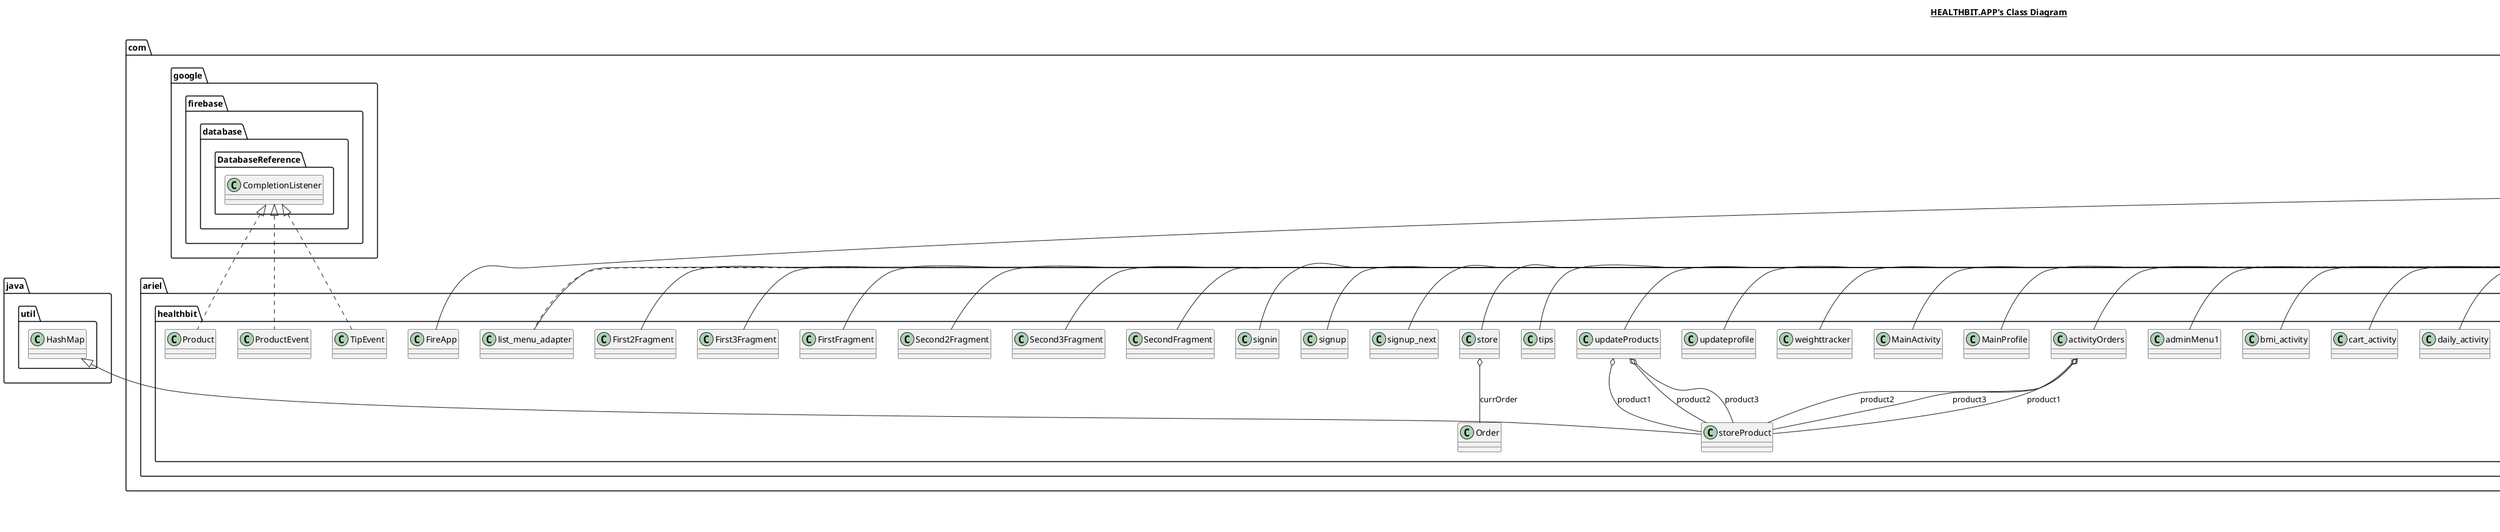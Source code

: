 @startuml

title __HEALTHBIT.APP's Class Diagram__\n

  namespace com.ariel.healthbit {
    class com.ariel.healthbit.BuildConfig {
    }
  }
  

  namespace com.ariel.healthbit {
    class com.ariel.healthbit.Details {
    }
  }
  

  namespace com.ariel.healthbit {
    class com.ariel.healthbit.FireApp {
    }
  }
  

  namespace com.ariel.healthbit {
    class com.ariel.healthbit.First2Fragment {
    }
  }
  

  namespace com.ariel.healthbit {
    class com.ariel.healthbit.First3Fragment {
    }
  }
  

  namespace com.ariel.healthbit {
    class com.ariel.healthbit.FirstFragment {
    }
  }
  

  namespace com.ariel.healthbit {
    class com.ariel.healthbit.MainActivity {
    }
  }
  

  namespace com.ariel.healthbit {
    class com.ariel.healthbit.MainProfile {
    }
  }
  

  namespace com.ariel.healthbit {
    class com.ariel.healthbit.Order {
    }
  }
  

  namespace com.ariel.healthbit {
    class com.ariel.healthbit.Product {
    }
  }
  

  namespace com.ariel.healthbit {
    class com.ariel.healthbit.ProductEvent {
    }
  }
  

  namespace com.ariel.healthbit {
    class com.ariel.healthbit.Second2Fragment {
    }
  }
  

  namespace com.ariel.healthbit {
    class com.ariel.healthbit.Second3Fragment {
    }
  }
  

  namespace com.ariel.healthbit {
    class com.ariel.healthbit.SecondFragment {
    }
  }
  

  namespace com.ariel.healthbit {
    class com.ariel.healthbit.TipEvent {
    }
  }
  

  namespace com.ariel.healthbit {
    class com.ariel.healthbit.User {
    }
  }
  

  namespace com.ariel.healthbit {
    class com.ariel.healthbit.activityOrders {
    }
  }
  

  namespace com.ariel.healthbit {
    class com.ariel.healthbit.adminMenu1 {
    }
  }
  

  namespace com.ariel.healthbit {
    class com.ariel.healthbit.bmi_activity {
    }
  }
  

  namespace com.ariel.healthbit {
    class com.ariel.healthbit.cart_activity {
    }
  }
  

  namespace com.ariel.healthbit {
    class com.ariel.healthbit.daily_activity {
    }
  }
  

  namespace com.ariel.healthbit {
    class com.ariel.healthbit.dailymenu {
    }
  }
  

  namespace com.ariel.healthbit {
    class com.ariel.healthbit.forgotpassword {
    }
  }
  

  namespace com.ariel.healthbit {
    class com.ariel.healthbit.list_menu_2Activity {
    }
  }
  

  namespace com.ariel.healthbit {
    class com.ariel.healthbit.list_menu_activity {
    }
  }
  

  namespace com.ariel.healthbit {
    class com.ariel.healthbit.list_menu_adapter {
    }
  }
  

  namespace com.ariel.healthbit {
    class com.ariel.healthbit.myprofile {
    }
  }
  

  namespace com.ariel.healthbit {
    class com.ariel.healthbit.newProducts {
    }
  }
  

  namespace com.ariel.healthbit {
    class com.ariel.healthbit.productOrder {
    }
  }
  

  namespace com.ariel.healthbit {
    class com.ariel.healthbit.settingprofile {
    }
  }
  

  namespace com.ariel.healthbit {
    class com.ariel.healthbit.signin {
    }
  }
  

  namespace com.ariel.healthbit {
    class com.ariel.healthbit.signup {
    }
  }
  

  namespace com.ariel.healthbit {
    class com.ariel.healthbit.signup_next {
    }
  }
  

  namespace com.ariel.healthbit {
    class com.ariel.healthbit.store {
    }
  }
  

  namespace com.ariel.healthbit {
    class com.ariel.healthbit.storeProduct {
    }
  }
  

  namespace com.ariel.healthbit {
    class com.ariel.healthbit.tips {
    }
  }
  

  namespace com.ariel.healthbit {
    class com.ariel.healthbit.updateProducts {
    }
  }
  

  namespace com.ariel.healthbit {
    class com.ariel.healthbit.updateprofile {
    }
  }
  

  namespace com.ariel.healthbit {
    class com.ariel.healthbit.weighttracker {
    }
  }
  

  com.ariel.healthbit.FireApp -up-|> android.app.Application
  com.ariel.healthbit.First2Fragment -up-|> androidx.fragment.app.Fragment
  com.ariel.healthbit.First3Fragment -up-|> androidx.fragment.app.Fragment
  com.ariel.healthbit.FirstFragment -up-|> androidx.fragment.app.Fragment
  com.ariel.healthbit.MainActivity -up-|> androidx.appcompat.app.AppCompatActivity
  com.ariel.healthbit.MainProfile -up-|> androidx.appcompat.app.AppCompatActivity
  com.ariel.healthbit.Product .up.|> com.google.firebase.database.DatabaseReference.CompletionListener
  com.ariel.healthbit.ProductEvent .up.|> com.google.firebase.database.DatabaseReference.CompletionListener
  com.ariel.healthbit.Second2Fragment -up-|> androidx.fragment.app.Fragment
  com.ariel.healthbit.Second3Fragment -up-|> androidx.fragment.app.Fragment
  com.ariel.healthbit.SecondFragment -up-|> androidx.fragment.app.Fragment
  com.ariel.healthbit.TipEvent .up.|> com.google.firebase.database.DatabaseReference.CompletionListener
  com.ariel.healthbit.activityOrders -up-|> androidx.appcompat.app.AppCompatActivity
  com.ariel.healthbit.activityOrders o-- com.ariel.healthbit.storeProduct : product1
  com.ariel.healthbit.activityOrders o-- com.ariel.healthbit.storeProduct : product2
  com.ariel.healthbit.activityOrders o-- com.ariel.healthbit.storeProduct : product3
  com.ariel.healthbit.adminMenu1 -up-|> androidx.appcompat.app.AppCompatActivity
  com.ariel.healthbit.bmi_activity -up-|> androidx.appcompat.app.AppCompatActivity
  com.ariel.healthbit.cart_activity -up-|> androidx.appcompat.app.AppCompatActivity
  com.ariel.healthbit.daily_activity -up-|> androidx.appcompat.app.AppCompatActivity
  com.ariel.healthbit.dailymenu -up-|> androidx.appcompat.app.AppCompatActivity
  com.ariel.healthbit.forgotpassword -up-|> androidx.appcompat.app.AppCompatActivity
  com.ariel.healthbit.list_menu_2Activity -up-|> androidx.appcompat.app.AppCompatActivity
  com.ariel.healthbit.list_menu_activity -up-|> androidx.appcompat.app.AppCompatActivity
  com.ariel.healthbit.list_menu_adapter .up.|> android.widget.ListAdapter
  com.ariel.healthbit.list_menu_adapter -up-|> android.widget.BaseAdapter
  com.ariel.healthbit.myprofile -up-|> androidx.appcompat.app.AppCompatActivity
  com.ariel.healthbit.newProducts -up-|> androidx.appcompat.app.AppCompatActivity
  com.ariel.healthbit.settingprofile -up-|> androidx.appcompat.app.AppCompatActivity
  com.ariel.healthbit.signin -up-|> androidx.appcompat.app.AppCompatActivity
  com.ariel.healthbit.signup -up-|> androidx.appcompat.app.AppCompatActivity
  com.ariel.healthbit.signup_next -up-|> androidx.appcompat.app.AppCompatActivity
  com.ariel.healthbit.store -up-|> androidx.appcompat.app.AppCompatActivity
  com.ariel.healthbit.store o-- com.ariel.healthbit.Order : currOrder
  com.ariel.healthbit.storeProduct -up-|> java.util.HashMap
  com.ariel.healthbit.tips -up-|> androidx.appcompat.app.AppCompatActivity
  com.ariel.healthbit.updateProducts -up-|> androidx.appcompat.app.AppCompatActivity
  com.ariel.healthbit.updateProducts o-- com.ariel.healthbit.storeProduct : product1
  com.ariel.healthbit.updateProducts o-- com.ariel.healthbit.storeProduct : product2
  com.ariel.healthbit.updateProducts o-- com.ariel.healthbit.storeProduct : product3
  com.ariel.healthbit.updateprofile -up-|> androidx.appcompat.app.AppCompatActivity
  com.ariel.healthbit.weighttracker -up-|> androidx.appcompat.app.AppCompatActivity


right footer


PlantUML diagram generated by SketchIt! (https://bitbucket.org/pmesmeur/sketch.it)
For more information about this tool, please contact philippe.mesmeur@gmail.com
endfooter

@enduml
